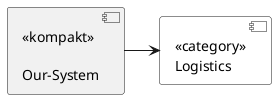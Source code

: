 @startuml
skinparam componentstyle UML2

component [«category»\nLogistics] as L #White

[«kompakt»\n\nOur-System] -> L



@enduml